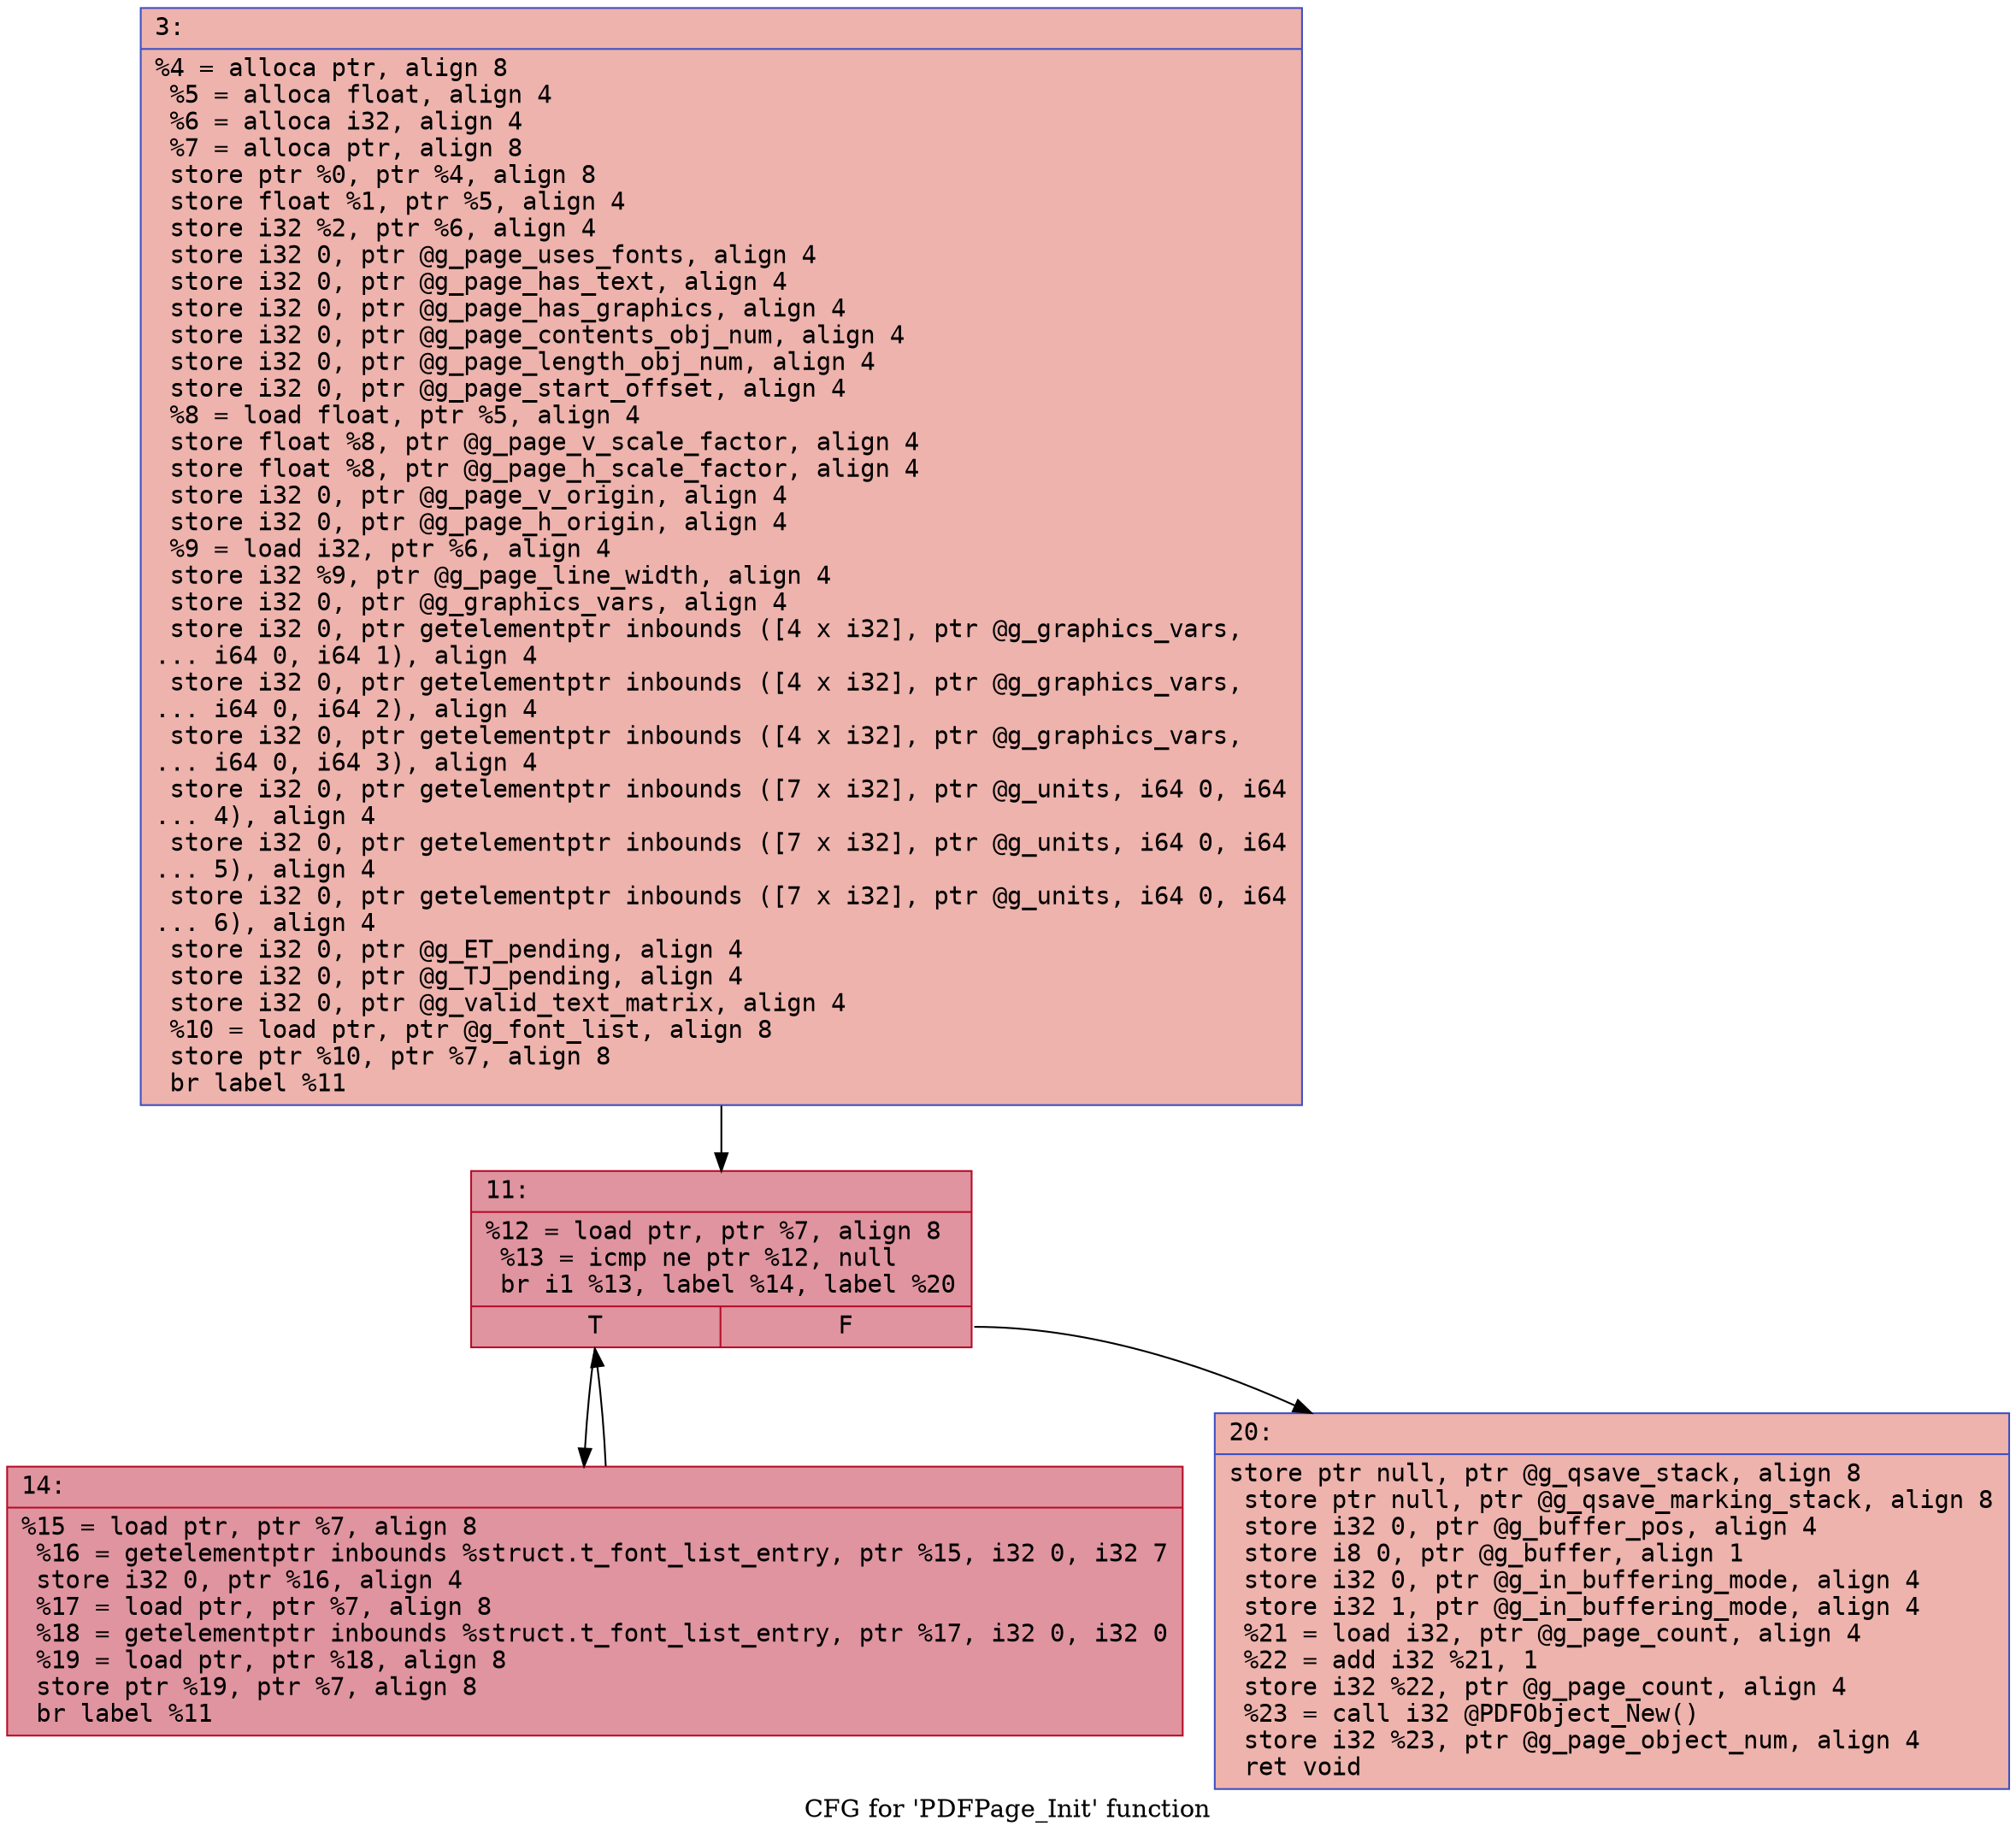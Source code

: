 digraph "CFG for 'PDFPage_Init' function" {
	label="CFG for 'PDFPage_Init' function";

	Node0x60000052b7f0 [shape=record,color="#3d50c3ff", style=filled, fillcolor="#d6524470" fontname="Courier",label="{3:\l|  %4 = alloca ptr, align 8\l  %5 = alloca float, align 4\l  %6 = alloca i32, align 4\l  %7 = alloca ptr, align 8\l  store ptr %0, ptr %4, align 8\l  store float %1, ptr %5, align 4\l  store i32 %2, ptr %6, align 4\l  store i32 0, ptr @g_page_uses_fonts, align 4\l  store i32 0, ptr @g_page_has_text, align 4\l  store i32 0, ptr @g_page_has_graphics, align 4\l  store i32 0, ptr @g_page_contents_obj_num, align 4\l  store i32 0, ptr @g_page_length_obj_num, align 4\l  store i32 0, ptr @g_page_start_offset, align 4\l  %8 = load float, ptr %5, align 4\l  store float %8, ptr @g_page_v_scale_factor, align 4\l  store float %8, ptr @g_page_h_scale_factor, align 4\l  store i32 0, ptr @g_page_v_origin, align 4\l  store i32 0, ptr @g_page_h_origin, align 4\l  %9 = load i32, ptr %6, align 4\l  store i32 %9, ptr @g_page_line_width, align 4\l  store i32 0, ptr @g_graphics_vars, align 4\l  store i32 0, ptr getelementptr inbounds ([4 x i32], ptr @g_graphics_vars,\l... i64 0, i64 1), align 4\l  store i32 0, ptr getelementptr inbounds ([4 x i32], ptr @g_graphics_vars,\l... i64 0, i64 2), align 4\l  store i32 0, ptr getelementptr inbounds ([4 x i32], ptr @g_graphics_vars,\l... i64 0, i64 3), align 4\l  store i32 0, ptr getelementptr inbounds ([7 x i32], ptr @g_units, i64 0, i64\l... 4), align 4\l  store i32 0, ptr getelementptr inbounds ([7 x i32], ptr @g_units, i64 0, i64\l... 5), align 4\l  store i32 0, ptr getelementptr inbounds ([7 x i32], ptr @g_units, i64 0, i64\l... 6), align 4\l  store i32 0, ptr @g_ET_pending, align 4\l  store i32 0, ptr @g_TJ_pending, align 4\l  store i32 0, ptr @g_valid_text_matrix, align 4\l  %10 = load ptr, ptr @g_font_list, align 8\l  store ptr %10, ptr %7, align 8\l  br label %11\l}"];
	Node0x60000052b7f0 -> Node0x60000052b840[tooltip="3 -> 11\nProbability 100.00%" ];
	Node0x60000052b840 [shape=record,color="#b70d28ff", style=filled, fillcolor="#b70d2870" fontname="Courier",label="{11:\l|  %12 = load ptr, ptr %7, align 8\l  %13 = icmp ne ptr %12, null\l  br i1 %13, label %14, label %20\l|{<s0>T|<s1>F}}"];
	Node0x60000052b840:s0 -> Node0x60000052b890[tooltip="11 -> 14\nProbability 96.88%" ];
	Node0x60000052b840:s1 -> Node0x60000052b8e0[tooltip="11 -> 20\nProbability 3.12%" ];
	Node0x60000052b890 [shape=record,color="#b70d28ff", style=filled, fillcolor="#b70d2870" fontname="Courier",label="{14:\l|  %15 = load ptr, ptr %7, align 8\l  %16 = getelementptr inbounds %struct.t_font_list_entry, ptr %15, i32 0, i32 7\l  store i32 0, ptr %16, align 4\l  %17 = load ptr, ptr %7, align 8\l  %18 = getelementptr inbounds %struct.t_font_list_entry, ptr %17, i32 0, i32 0\l  %19 = load ptr, ptr %18, align 8\l  store ptr %19, ptr %7, align 8\l  br label %11\l}"];
	Node0x60000052b890 -> Node0x60000052b840[tooltip="14 -> 11\nProbability 100.00%" ];
	Node0x60000052b8e0 [shape=record,color="#3d50c3ff", style=filled, fillcolor="#d6524470" fontname="Courier",label="{20:\l|  store ptr null, ptr @g_qsave_stack, align 8\l  store ptr null, ptr @g_qsave_marking_stack, align 8\l  store i32 0, ptr @g_buffer_pos, align 4\l  store i8 0, ptr @g_buffer, align 1\l  store i32 0, ptr @g_in_buffering_mode, align 4\l  store i32 1, ptr @g_in_buffering_mode, align 4\l  %21 = load i32, ptr @g_page_count, align 4\l  %22 = add i32 %21, 1\l  store i32 %22, ptr @g_page_count, align 4\l  %23 = call i32 @PDFObject_New()\l  store i32 %23, ptr @g_page_object_num, align 4\l  ret void\l}"];
}
